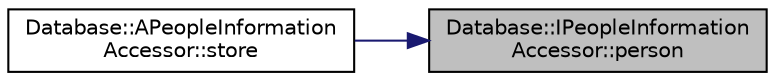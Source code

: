 digraph "Database::IPeopleInformationAccessor::person"
{
 // LATEX_PDF_SIZE
  edge [fontname="Helvetica",fontsize="10",labelfontname="Helvetica",labelfontsize="10"];
  node [fontname="Helvetica",fontsize="10",shape=record];
  rankdir="RL";
  Node1 [label="Database::IPeopleInformation\lAccessor::person",height=0.2,width=0.4,color="black", fillcolor="grey75", style="filled", fontcolor="black",tooltip="get person details"];
  Node1 -> Node2 [dir="back",color="midnightblue",fontsize="10",style="solid",fontname="Helvetica"];
  Node2 [label="Database::APeopleInformation\lAccessor::store",height=0.2,width=0.4,color="black", fillcolor="white", style="filled",URL="$class_database_1_1_a_people_information_accessor.html#a622f1d018043d9b9da354567db8d71f2",tooltip="Store or update person details."];
}
